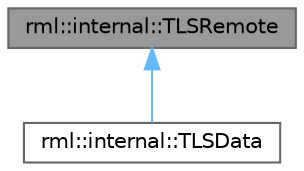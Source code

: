 digraph "rml::internal::TLSRemote"
{
 // LATEX_PDF_SIZE
  bgcolor="transparent";
  edge [fontname=Helvetica,fontsize=10,labelfontname=Helvetica,labelfontsize=10];
  node [fontname=Helvetica,fontsize=10,shape=box,height=0.2,width=0.4];
  Node1 [id="Node000001",label="rml::internal::TLSRemote",height=0.2,width=0.4,color="gray40", fillcolor="grey60", style="filled", fontcolor="black",tooltip=" "];
  Node1 -> Node2 [id="edge1_Node000001_Node000002",dir="back",color="steelblue1",style="solid",tooltip=" "];
  Node2 [id="Node000002",label="rml::internal::TLSData",height=0.2,width=0.4,color="gray40", fillcolor="white", style="filled",URL="$classrml_1_1internal_1_1_t_l_s_data.html",tooltip=" "];
}
